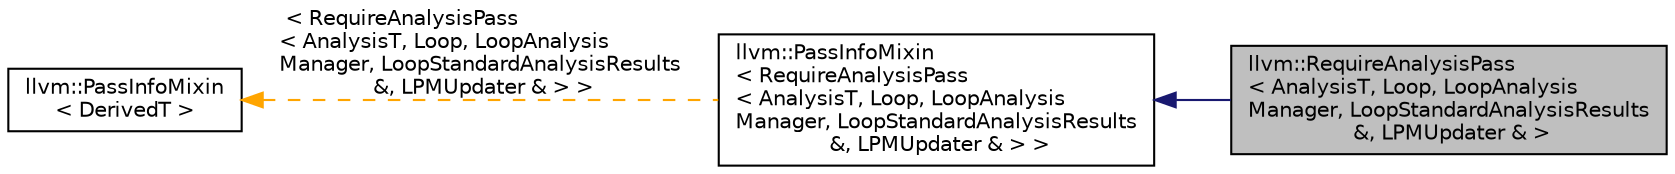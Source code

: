 digraph "llvm::RequireAnalysisPass&lt; AnalysisT, Loop, LoopAnalysisManager, LoopStandardAnalysisResults &amp;, LPMUpdater &amp; &gt;"
{
 // LATEX_PDF_SIZE
  bgcolor="transparent";
  edge [fontname="Helvetica",fontsize="10",labelfontname="Helvetica",labelfontsize="10"];
  node [fontname="Helvetica",fontsize="10",shape="box"];
  rankdir="LR";
  Node1 [label="llvm::RequireAnalysisPass\l\< AnalysisT, Loop, LoopAnalysis\lManager, LoopStandardAnalysisResults\l &, LPMUpdater & \>",height=0.2,width=0.4,color="black", fillcolor="grey75", style="filled", fontcolor="black",tooltip="A partial specialization of the require analysis template pass to forward the extra parameters from a..."];
  Node2 -> Node1 [dir="back",color="midnightblue",fontsize="10",style="solid",fontname="Helvetica"];
  Node2 [label="llvm::PassInfoMixin\l\< RequireAnalysisPass\l\< AnalysisT, Loop, LoopAnalysis\lManager, LoopStandardAnalysisResults\l &, LPMUpdater & \> \>",height=0.2,width=0.4,color="black",URL="$structllvm_1_1PassInfoMixin.html",tooltip=" "];
  Node3 -> Node2 [dir="back",color="orange",fontsize="10",style="dashed",label=" \< RequireAnalysisPass\l\< AnalysisT, Loop, LoopAnalysis\lManager, LoopStandardAnalysisResults\l &, LPMUpdater & \> \>" ,fontname="Helvetica"];
  Node3 [label="llvm::PassInfoMixin\l\< DerivedT \>",height=0.2,width=0.4,color="black",URL="$structllvm_1_1PassInfoMixin.html",tooltip="A CRTP mix-in to automatically provide informational APIs needed for passes."];
}
